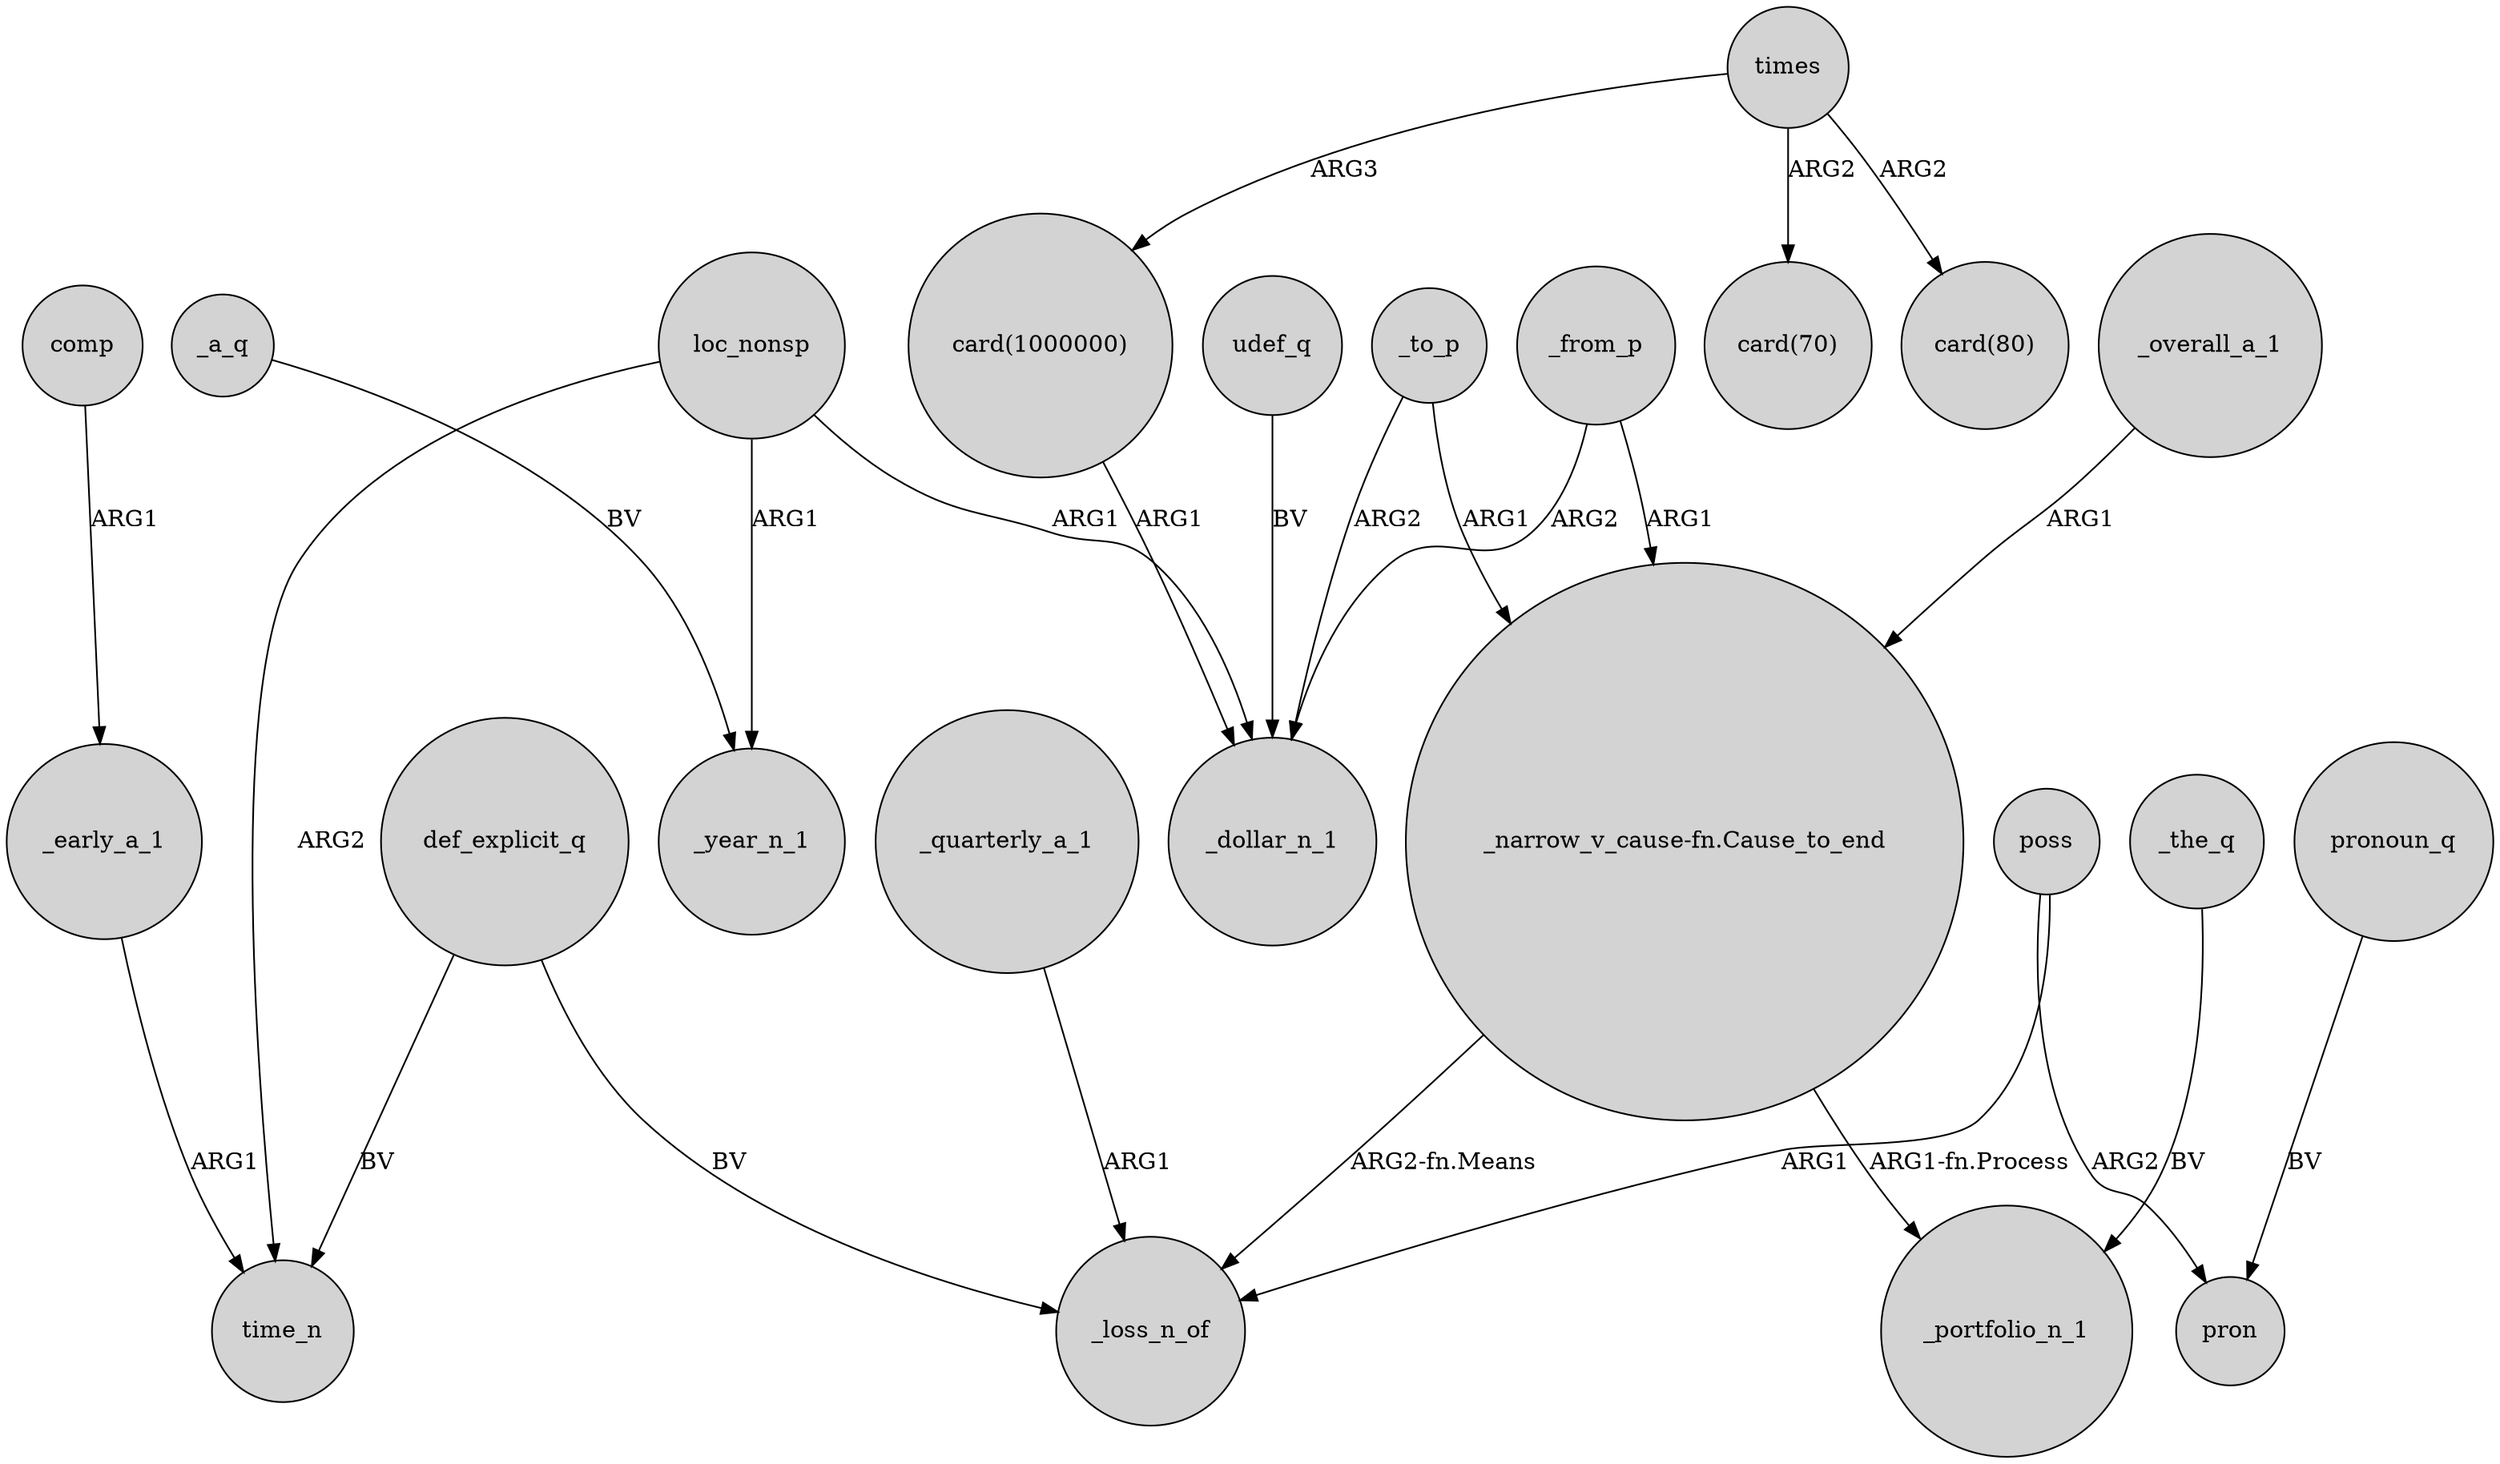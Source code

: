 digraph {
	node [shape=circle style=filled]
	_early_a_1 -> time_n [label=ARG1]
	times -> "card(70)" [label=ARG2]
	loc_nonsp -> _dollar_n_1 [label=ARG1]
	_the_q -> _portfolio_n_1 [label=BV]
	"_narrow_v_cause-fn.Cause_to_end" -> _loss_n_of [label="ARG2-fn.Means"]
	"_narrow_v_cause-fn.Cause_to_end" -> _portfolio_n_1 [label="ARG1-fn.Process"]
	_from_p -> "_narrow_v_cause-fn.Cause_to_end" [label=ARG1]
	loc_nonsp -> _year_n_1 [label=ARG1]
	def_explicit_q -> _loss_n_of [label=BV]
	_from_p -> _dollar_n_1 [label=ARG2]
	times -> "card(1000000)" [label=ARG3]
	comp -> _early_a_1 [label=ARG1]
	_to_p -> _dollar_n_1 [label=ARG2]
	_a_q -> _year_n_1 [label=BV]
	_to_p -> "_narrow_v_cause-fn.Cause_to_end" [label=ARG1]
	_overall_a_1 -> "_narrow_v_cause-fn.Cause_to_end" [label=ARG1]
	pronoun_q -> pron [label=BV]
	poss -> pron [label=ARG2]
	_quarterly_a_1 -> _loss_n_of [label=ARG1]
	udef_q -> _dollar_n_1 [label=BV]
	"card(1000000)" -> _dollar_n_1 [label=ARG1]
	def_explicit_q -> time_n [label=BV]
	loc_nonsp -> time_n [label=ARG2]
	poss -> _loss_n_of [label=ARG1]
	times -> "card(80)" [label=ARG2]
}
